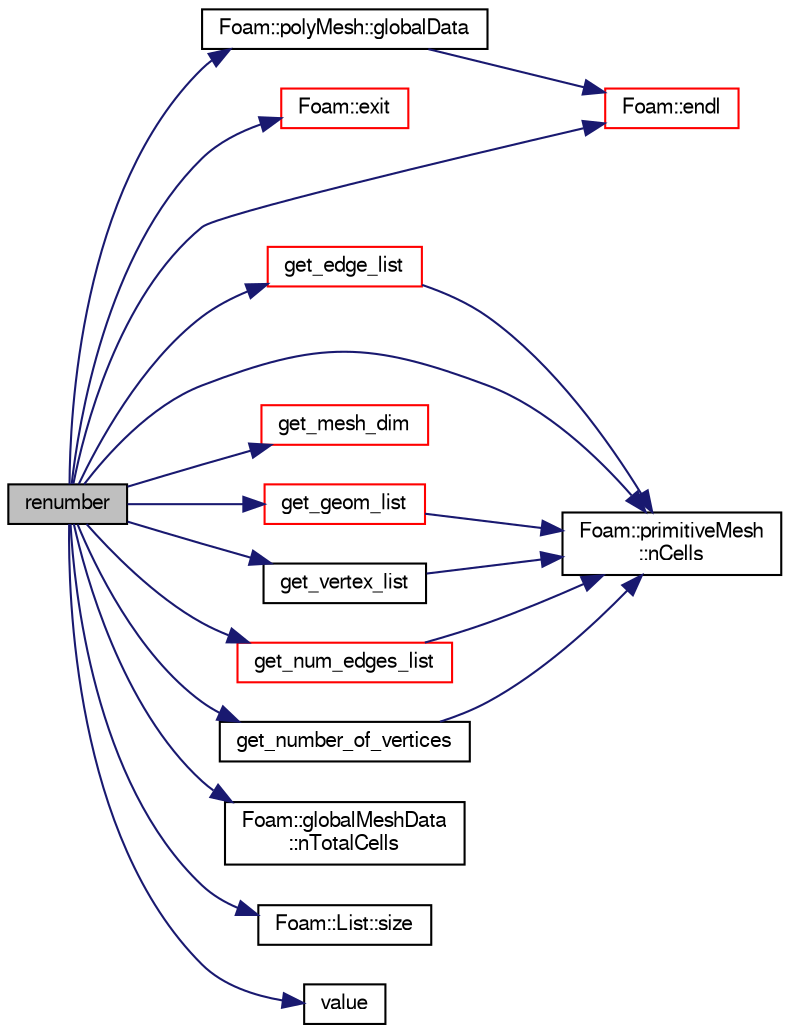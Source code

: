 digraph "renumber"
{
  bgcolor="transparent";
  edge [fontname="FreeSans",fontsize="10",labelfontname="FreeSans",labelfontsize="10"];
  node [fontname="FreeSans",fontsize="10",shape=record];
  rankdir="LR";
  Node1 [label="renumber",height=0.2,width=0.4,color="black", fillcolor="grey75", style="filled" fontcolor="black"];
  Node1 -> Node2 [color="midnightblue",fontsize="10",style="solid",fontname="FreeSans"];
  Node2 [label="Foam::endl",height=0.2,width=0.4,color="red",URL="$a10237.html#a2db8fe02a0d3909e9351bb4275b23ce4",tooltip="Add newline and flush stream. "];
  Node1 -> Node3 [color="midnightblue",fontsize="10",style="solid",fontname="FreeSans"];
  Node3 [label="Foam::exit",height=0.2,width=0.4,color="red",URL="$a10237.html#a06ca7250d8e89caf05243ec094843642"];
  Node1 -> Node4 [color="midnightblue",fontsize="10",style="solid",fontname="FreeSans"];
  Node4 [label="get_edge_list",height=0.2,width=0.4,color="red",URL="$a09147.html#ab8d5c21e20f8006d17bbfdd9749b8b86"];
  Node4 -> Node5 [color="midnightblue",fontsize="10",style="solid",fontname="FreeSans"];
  Node5 [label="Foam::primitiveMesh\l::nCells",height=0.2,width=0.4,color="black",URL="$a01911.html#ae79b5e96cf8d9a4e6b3993e6f2709374"];
  Node1 -> Node6 [color="midnightblue",fontsize="10",style="solid",fontname="FreeSans"];
  Node6 [label="get_geom_list",height=0.2,width=0.4,color="red",URL="$a09147.html#a0bed30ccd3cd22e31f2d5064fb405dec"];
  Node6 -> Node5 [color="midnightblue",fontsize="10",style="solid",fontname="FreeSans"];
  Node1 -> Node7 [color="midnightblue",fontsize="10",style="solid",fontname="FreeSans"];
  Node7 [label="get_mesh_dim",height=0.2,width=0.4,color="red",URL="$a09147.html#a750fa2e3f44e92bd343baa8844354ed0"];
  Node1 -> Node8 [color="midnightblue",fontsize="10",style="solid",fontname="FreeSans"];
  Node8 [label="get_num_edges_list",height=0.2,width=0.4,color="red",URL="$a09147.html#ac842d2c8f50b00e510c822eb92eb0d66"];
  Node8 -> Node5 [color="midnightblue",fontsize="10",style="solid",fontname="FreeSans"];
  Node1 -> Node9 [color="midnightblue",fontsize="10",style="solid",fontname="FreeSans"];
  Node9 [label="get_number_of_vertices",height=0.2,width=0.4,color="black",URL="$a09147.html#a4f8867e81f06c917be5be7eecd020df2"];
  Node9 -> Node5 [color="midnightblue",fontsize="10",style="solid",fontname="FreeSans"];
  Node1 -> Node10 [color="midnightblue",fontsize="10",style="solid",fontname="FreeSans"];
  Node10 [label="get_vertex_list",height=0.2,width=0.4,color="black",URL="$a09147.html#ae08139be117f386b5e7d8901371e270a"];
  Node10 -> Node5 [color="midnightblue",fontsize="10",style="solid",fontname="FreeSans"];
  Node1 -> Node11 [color="midnightblue",fontsize="10",style="solid",fontname="FreeSans"];
  Node11 [label="Foam::polyMesh::globalData",height=0.2,width=0.4,color="black",URL="$a01861.html#ad152d9d2d71b7bb6ab77c5ef580cb8ee",tooltip="Return parallel info. "];
  Node11 -> Node2 [color="midnightblue",fontsize="10",style="solid",fontname="FreeSans"];
  Node1 -> Node5 [color="midnightblue",fontsize="10",style="solid",fontname="FreeSans"];
  Node1 -> Node12 [color="midnightblue",fontsize="10",style="solid",fontname="FreeSans"];
  Node12 [label="Foam::globalMeshData\l::nTotalCells",height=0.2,width=0.4,color="black",URL="$a00908.html#a0c74afe8b415da10b6dd87d084d79b7f",tooltip="Return total number of cells in decomposed mesh. "];
  Node1 -> Node13 [color="midnightblue",fontsize="10",style="solid",fontname="FreeSans"];
  Node13 [label="Foam::List::size",height=0.2,width=0.4,color="black",URL="$a01325.html#a8a5f6fa29bd4b500caf186f60245b384",tooltip="Override size to be inconsistent with allocated storage. "];
  Node1 -> Node14 [color="midnightblue",fontsize="10",style="solid",fontname="FreeSans"];
  Node14 [label="value",height=0.2,width=0.4,color="black",URL="$a04591.html#a7f851d6ccb9cf41e28285ce3b75e11df"];
}
